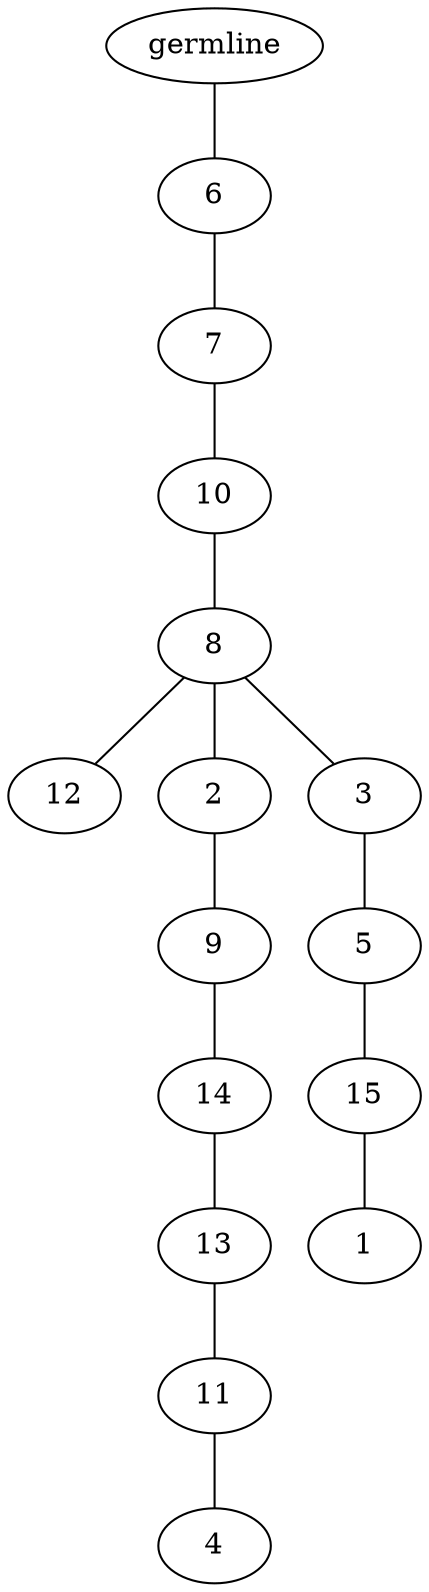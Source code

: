 graph tree {
    "139837185050080" [label="germline"];
    "139837185115328" [label="6"];
    "139837185117584" [label="7"];
    "139837185117632" [label="10"];
    "139837185117824" [label="8"];
    "139837185117968" [label="12"];
    "139837184914000" [label="2"];
    "139837184913568" [label="9"];
    "139837184915968" [label="14"];
    "139837184916544" [label="13"];
    "139837184916880" [label="11"];
    "139837184917168" [label="4"];
    "139837184914432" [label="3"];
    "139837184913760" [label="5"];
    "139837184915584" [label="15"];
    "139837184915344" [label="1"];
    "139837185050080" -- "139837185115328";
    "139837185115328" -- "139837185117584";
    "139837185117584" -- "139837185117632";
    "139837185117632" -- "139837185117824";
    "139837185117824" -- "139837185117968";
    "139837185117824" -- "139837184914000";
    "139837185117824" -- "139837184914432";
    "139837184914000" -- "139837184913568";
    "139837184913568" -- "139837184915968";
    "139837184915968" -- "139837184916544";
    "139837184916544" -- "139837184916880";
    "139837184916880" -- "139837184917168";
    "139837184914432" -- "139837184913760";
    "139837184913760" -- "139837184915584";
    "139837184915584" -- "139837184915344";
}
